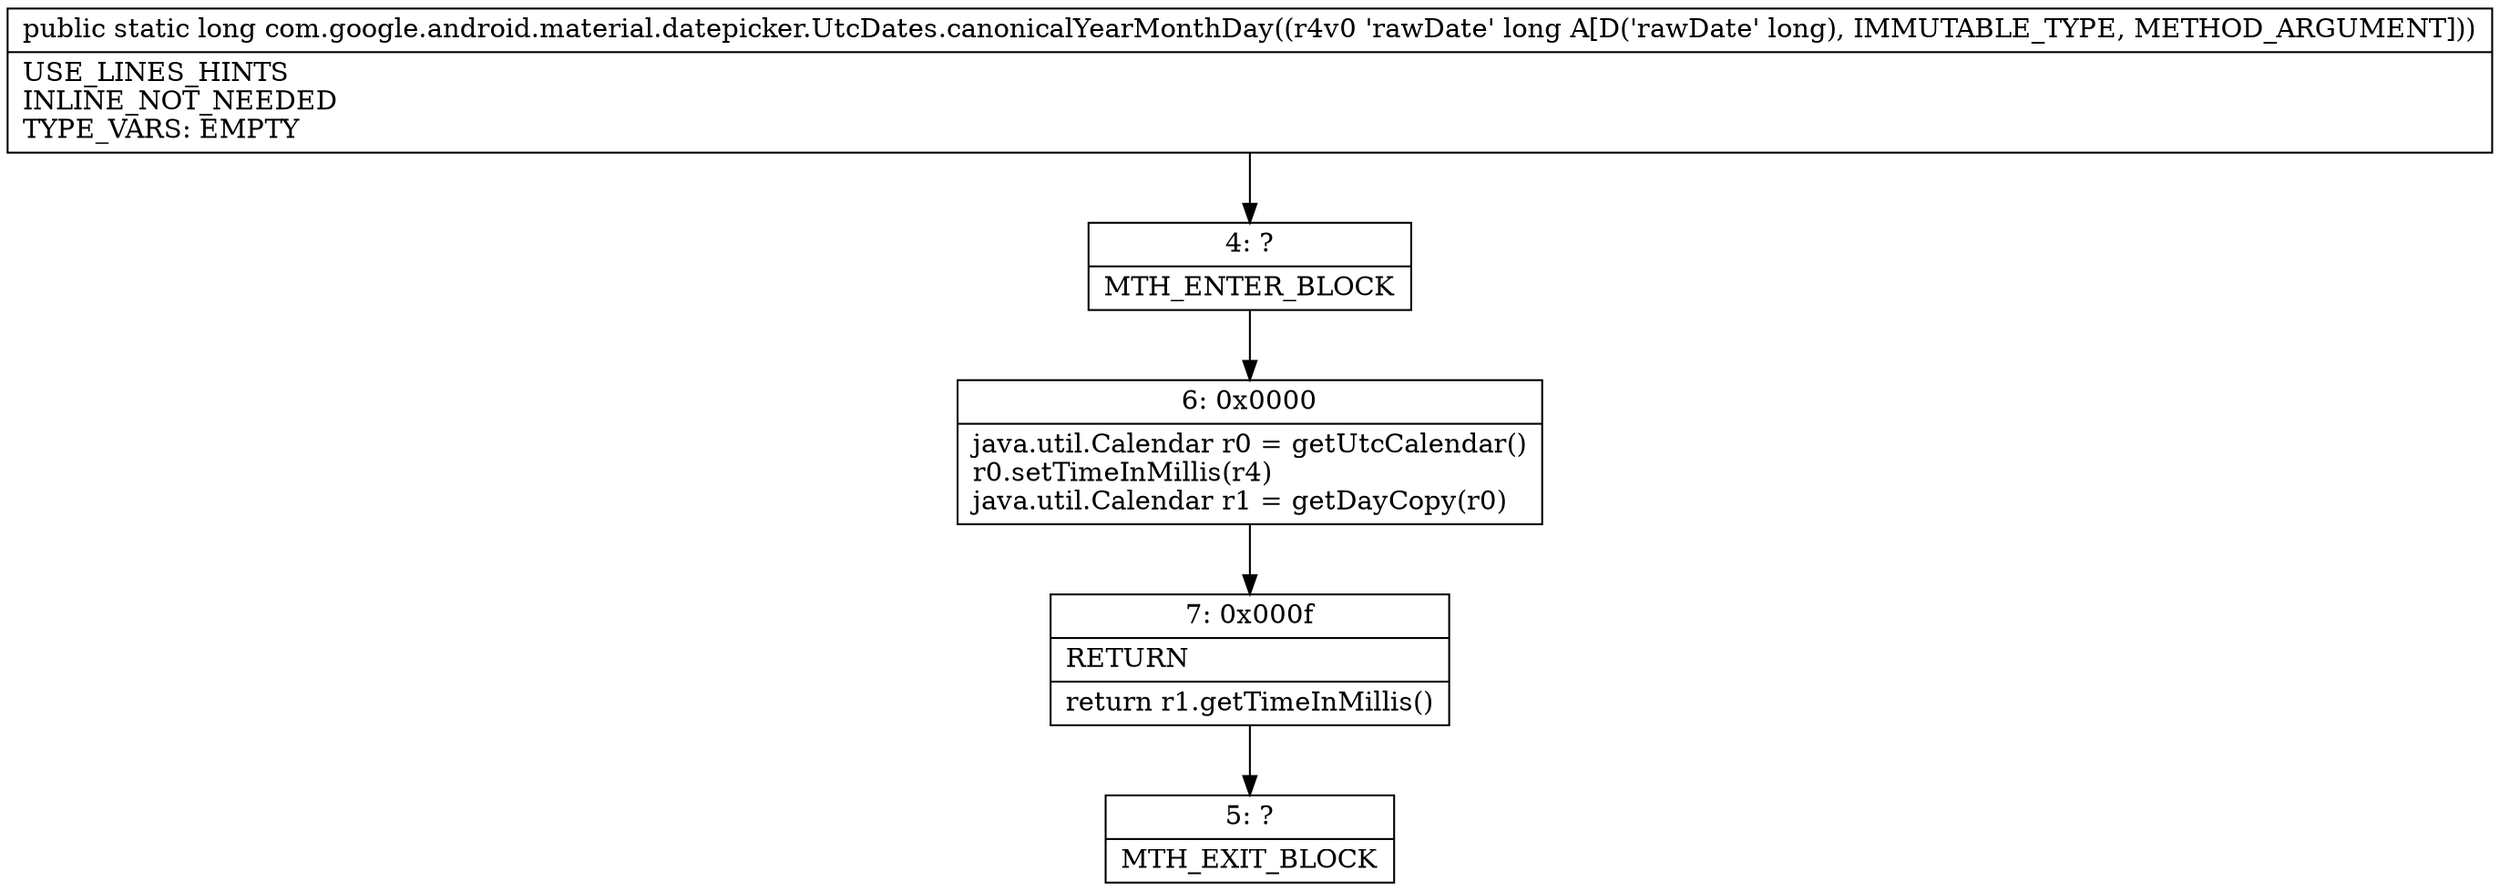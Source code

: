 digraph "CFG forcom.google.android.material.datepicker.UtcDates.canonicalYearMonthDay(J)J" {
Node_4 [shape=record,label="{4\:\ ?|MTH_ENTER_BLOCK\l}"];
Node_6 [shape=record,label="{6\:\ 0x0000|java.util.Calendar r0 = getUtcCalendar()\lr0.setTimeInMillis(r4)\ljava.util.Calendar r1 = getDayCopy(r0)\l}"];
Node_7 [shape=record,label="{7\:\ 0x000f|RETURN\l|return r1.getTimeInMillis()\l}"];
Node_5 [shape=record,label="{5\:\ ?|MTH_EXIT_BLOCK\l}"];
MethodNode[shape=record,label="{public static long com.google.android.material.datepicker.UtcDates.canonicalYearMonthDay((r4v0 'rawDate' long A[D('rawDate' long), IMMUTABLE_TYPE, METHOD_ARGUMENT]))  | USE_LINES_HINTS\lINLINE_NOT_NEEDED\lTYPE_VARS: EMPTY\l}"];
MethodNode -> Node_4;Node_4 -> Node_6;
Node_6 -> Node_7;
Node_7 -> Node_5;
}

